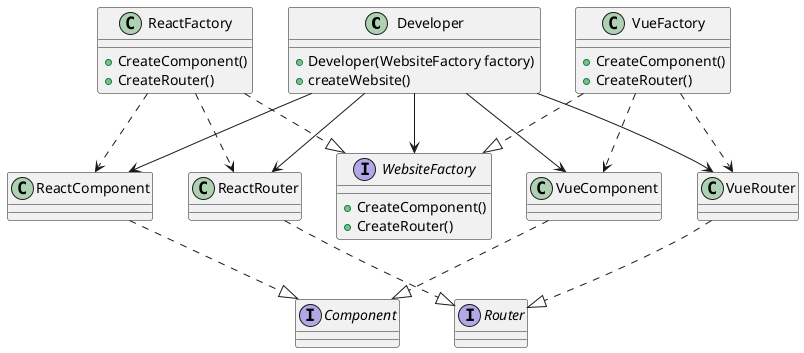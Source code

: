 @startuml abstract-factory

class Developer {
  + Developer(WebsiteFactory factory)
  + createWebsite()
}

interface WebsiteFactory {
  + CreateComponent()
  + CreateRouter()
}

class ReactFactory {
  + CreateComponent()
  + CreateRouter()
}

class VueFactory {
  + CreateComponent()
  + CreateRouter()
}

interface Router

class ReactRouter
class VueRouter

interface Component

class ReactComponent
class VueComponent

Developer --> WebsiteFactory

ReactFactory ..|> WebsiteFactory
VueFactory ..|> WebsiteFactory

ReactRouter ..|> Router
VueRouter ..|> Router

ReactComponent ..|> Component
VueComponent ..|> Component

ReactFactory ..> ReactComponent
ReactFactory ..> ReactRouter

VueFactory ..> VueComponent
VueFactory ..> VueRouter

Developer --> ReactComponent
Developer --> ReactRouter
Developer --> VueComponent
Developer --> VueRouter

@enduml